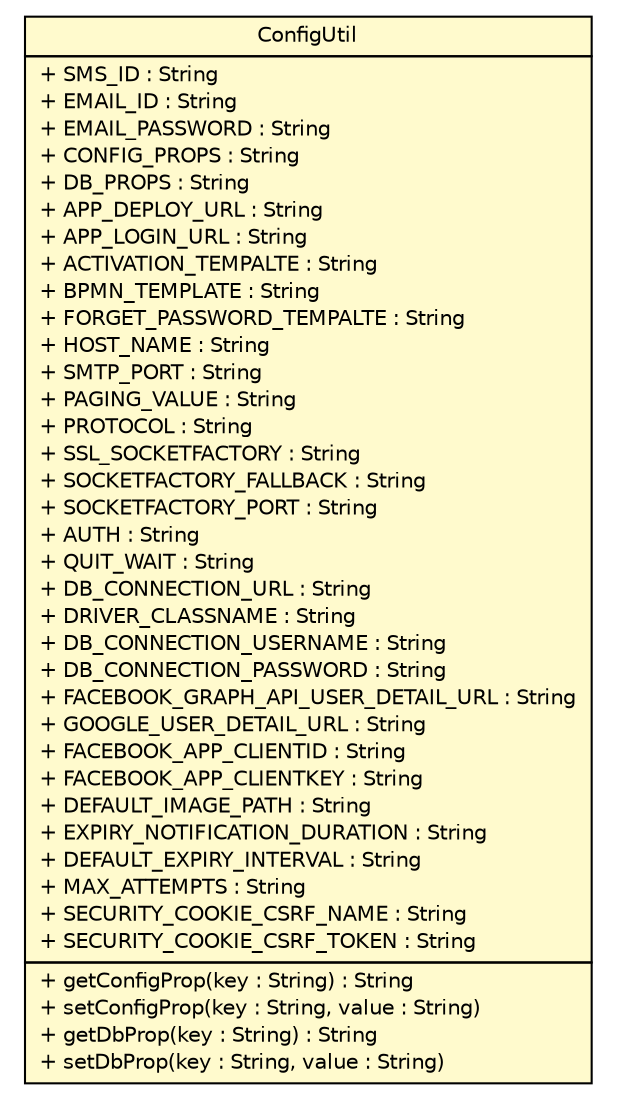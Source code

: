 #!/usr/local/bin/dot
#
# Class diagram 
# Generated by UMLGraph version 5.1 (http://www.umlgraph.org/)
#

digraph G {
	edge [fontname="Helvetica",fontsize=10,labelfontname="Helvetica",labelfontsize=10];
	node [fontname="Helvetica",fontsize=10,shape=plaintext];
	nodesep=0.25;
	ranksep=0.5;
	rankdir=LR;
	// com.inn.headstartdemo.utils.ConfigUtil
	c56616 [label=<<table title="com.inn.headstartdemo.utils.ConfigUtil" border="0" cellborder="1" cellspacing="0" cellpadding="2" port="p" bgcolor="lemonChiffon" href="./ConfigUtil.html">
		<tr><td><table border="0" cellspacing="0" cellpadding="1">
<tr><td align="center" balign="center"> ConfigUtil </td></tr>
		</table></td></tr>
		<tr><td><table border="0" cellspacing="0" cellpadding="1">
<tr><td align="left" balign="left"> + SMS_ID : String </td></tr>
<tr><td align="left" balign="left"> + EMAIL_ID : String </td></tr>
<tr><td align="left" balign="left"> + EMAIL_PASSWORD : String </td></tr>
<tr><td align="left" balign="left"> + CONFIG_PROPS : String </td></tr>
<tr><td align="left" balign="left"> + DB_PROPS : String </td></tr>
<tr><td align="left" balign="left"> + APP_DEPLOY_URL : String </td></tr>
<tr><td align="left" balign="left"> + APP_LOGIN_URL : String </td></tr>
<tr><td align="left" balign="left"> + ACTIVATION_TEMPALTE : String </td></tr>
<tr><td align="left" balign="left"> + BPMN_TEMPLATE : String </td></tr>
<tr><td align="left" balign="left"> + FORGET_PASSWORD_TEMPALTE : String </td></tr>
<tr><td align="left" balign="left"> + HOST_NAME : String </td></tr>
<tr><td align="left" balign="left"> + SMTP_PORT : String </td></tr>
<tr><td align="left" balign="left"> + PAGING_VALUE : String </td></tr>
<tr><td align="left" balign="left"> + PROTOCOL : String </td></tr>
<tr><td align="left" balign="left"> + SSL_SOCKETFACTORY : String </td></tr>
<tr><td align="left" balign="left"> + SOCKETFACTORY_FALLBACK : String </td></tr>
<tr><td align="left" balign="left"> + SOCKETFACTORY_PORT : String </td></tr>
<tr><td align="left" balign="left"> + AUTH : String </td></tr>
<tr><td align="left" balign="left"> + QUIT_WAIT : String </td></tr>
<tr><td align="left" balign="left"> + DB_CONNECTION_URL : String </td></tr>
<tr><td align="left" balign="left"> + DRIVER_CLASSNAME : String </td></tr>
<tr><td align="left" balign="left"> + DB_CONNECTION_USERNAME : String </td></tr>
<tr><td align="left" balign="left"> + DB_CONNECTION_PASSWORD : String </td></tr>
<tr><td align="left" balign="left"> + FACEBOOK_GRAPH_API_USER_DETAIL_URL : String </td></tr>
<tr><td align="left" balign="left"> + GOOGLE_USER_DETAIL_URL : String </td></tr>
<tr><td align="left" balign="left"> + FACEBOOK_APP_CLIENTID : String </td></tr>
<tr><td align="left" balign="left"> + FACEBOOK_APP_CLIENTKEY : String </td></tr>
<tr><td align="left" balign="left"> + DEFAULT_IMAGE_PATH : String </td></tr>
<tr><td align="left" balign="left"> + EXPIRY_NOTIFICATION_DURATION : String </td></tr>
<tr><td align="left" balign="left"> + DEFAULT_EXPIRY_INTERVAL : String </td></tr>
<tr><td align="left" balign="left"> + MAX_ATTEMPTS : String </td></tr>
<tr><td align="left" balign="left"> + SECURITY_COOKIE_CSRF_NAME : String </td></tr>
<tr><td align="left" balign="left"> + SECURITY_COOKIE_CSRF_TOKEN : String </td></tr>
		</table></td></tr>
		<tr><td><table border="0" cellspacing="0" cellpadding="1">
<tr><td align="left" balign="left"> + getConfigProp(key : String) : String </td></tr>
<tr><td align="left" balign="left"> + setConfigProp(key : String, value : String) </td></tr>
<tr><td align="left" balign="left"> + getDbProp(key : String) : String </td></tr>
<tr><td align="left" balign="left"> + setDbProp(key : String, value : String) </td></tr>
		</table></td></tr>
		</table>>, fontname="Helvetica", fontcolor="black", fontsize=10.0];
}

